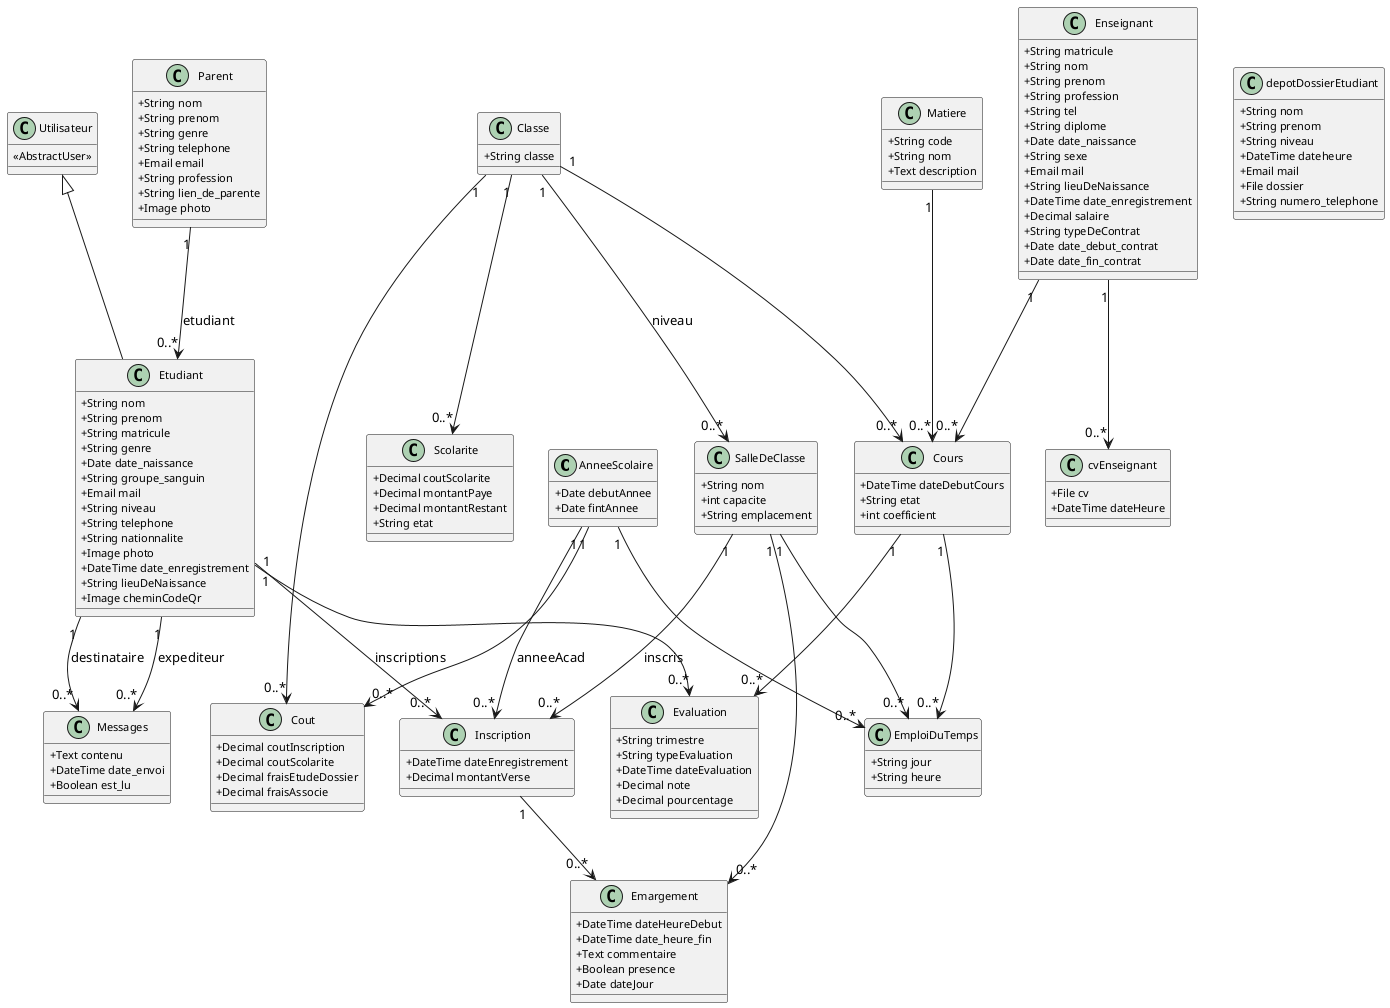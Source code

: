 @startuml

' Configuration du style
skinparam classAttributeIconSize 0
skinparam classFontSize 12
skinparam classAttributeFontSize 11

'===================
' Entités principales
'===================
class AnneeScolaire {
  +Date debutAnnee
  +Date fintAnnee
}

class Classe {
  +String classe
}

class SalleDeClasse {
  +String nom
  +int capacite
  +String emplacement
}

class Parent {
  +String nom
  +String prenom
  +String genre
  +String telephone
  +Email email
  +String profession
  +String lien_de_parente
  +Image photo
}

class Utilisateur {
  <<AbstractUser>>
}

class Etudiant {
  +String nom
  +String prenom
  +String matricule
  +String genre
  +Date date_naissance
  +String groupe_sanguin
  +Email mail
  +String niveau
  +String telephone
  +String nationnalite
  +Image photo
  +DateTime date_enregistrement
  +String lieuDeNaissance
  +Image cheminCodeQr
}

class Enseignant {
  +String matricule
  +String nom
  +String prenom
  +String profession
  +String tel
  +String diplome
  +Date date_naissance
  +String sexe
  +Email mail
  +String lieuDeNaissance
  +DateTime date_enregistrement
  +Decimal salaire
  +String typeDeContrat
  +Date date_debut_contrat
  +Date date_fin_contrat
}

class cvEnseignant {
  +File cv
  +DateTime dateHeure
}

class Matiere {
  +String code
  +String nom
  +Text description
}

class Inscription {
  +DateTime dateEnregistrement
  +Decimal montantVerse
}

class Scolarite {
  +Decimal coutScolarite
  +Decimal montantPaye
  +Decimal montantRestant
  +String etat
}

class Cours {
  +DateTime dateDebutCours
  +String etat
  +int coefficient
}

class Evaluation {
  +String trimestre
  +String typeEvaluation
  +DateTime dateEvaluation
  +Decimal note
  +Decimal pourcentage
}

class Cout {
  +Decimal coutInscription
  +Decimal coutScolarite
  +Decimal fraisEtudeDossier
  +Decimal fraisAssocie
}

class Emargement {
  +DateTime dateHeureDebut
  +DateTime date_heure_fin
  +Text commentaire
  +Boolean presence
  +Date dateJour
}

class Messages {
  +Text contenu
  +DateTime date_envoi
  +Boolean est_lu
}

class depotDossierEtudiant {
  +String nom
  +String prenom
  +String niveau
  +DateTime dateheure
  +Email mail
  +File dossier
  +String numero_telephone
}

class EmploiDuTemps {
  +String jour
  +String heure
}

'===================
' Relations
'===================

Utilisateur <|-- Etudiant
Classe "1" --> "0..*" SalleDeClasse : niveau
Parent "1" --> "0..*" Etudiant : etudiant
Etudiant "1" --> "0..*" Inscription : inscriptions
SalleDeClasse "1" --> "0..*" Inscription : inscris
AnneeScolaire "1" --> "0..*" Inscription : anneeAcad
Classe "1" --> "0..*" Scolarite
Classe "1" --> "0..*" Cours
Enseignant "1" --> "0..*" Cours
Matiere "1" --> "0..*" Cours
Cours "1" --> "0..*" Evaluation
Etudiant "1" --> "0..*" Evaluation
Classe "1" --> "0..*" Cout
AnneeScolaire "1" --> "0..*" Cout
Enseignant "1" --> "0..*" cvEnseignant
SalleDeClasse "1" --> "0..*" Emargement
Inscription "1" --> "0..*" Emargement
Etudiant "1" --> "0..*" Messages : expediteur
Etudiant "1" --> "0..*" Messages : destinataire
Cours "1" --> "0..*" EmploiDuTemps
SalleDeClasse "1" --> "0..*" EmploiDuTemps
AnneeScolaire "1" --> "0..*" EmploiDuTemps

@enduml
